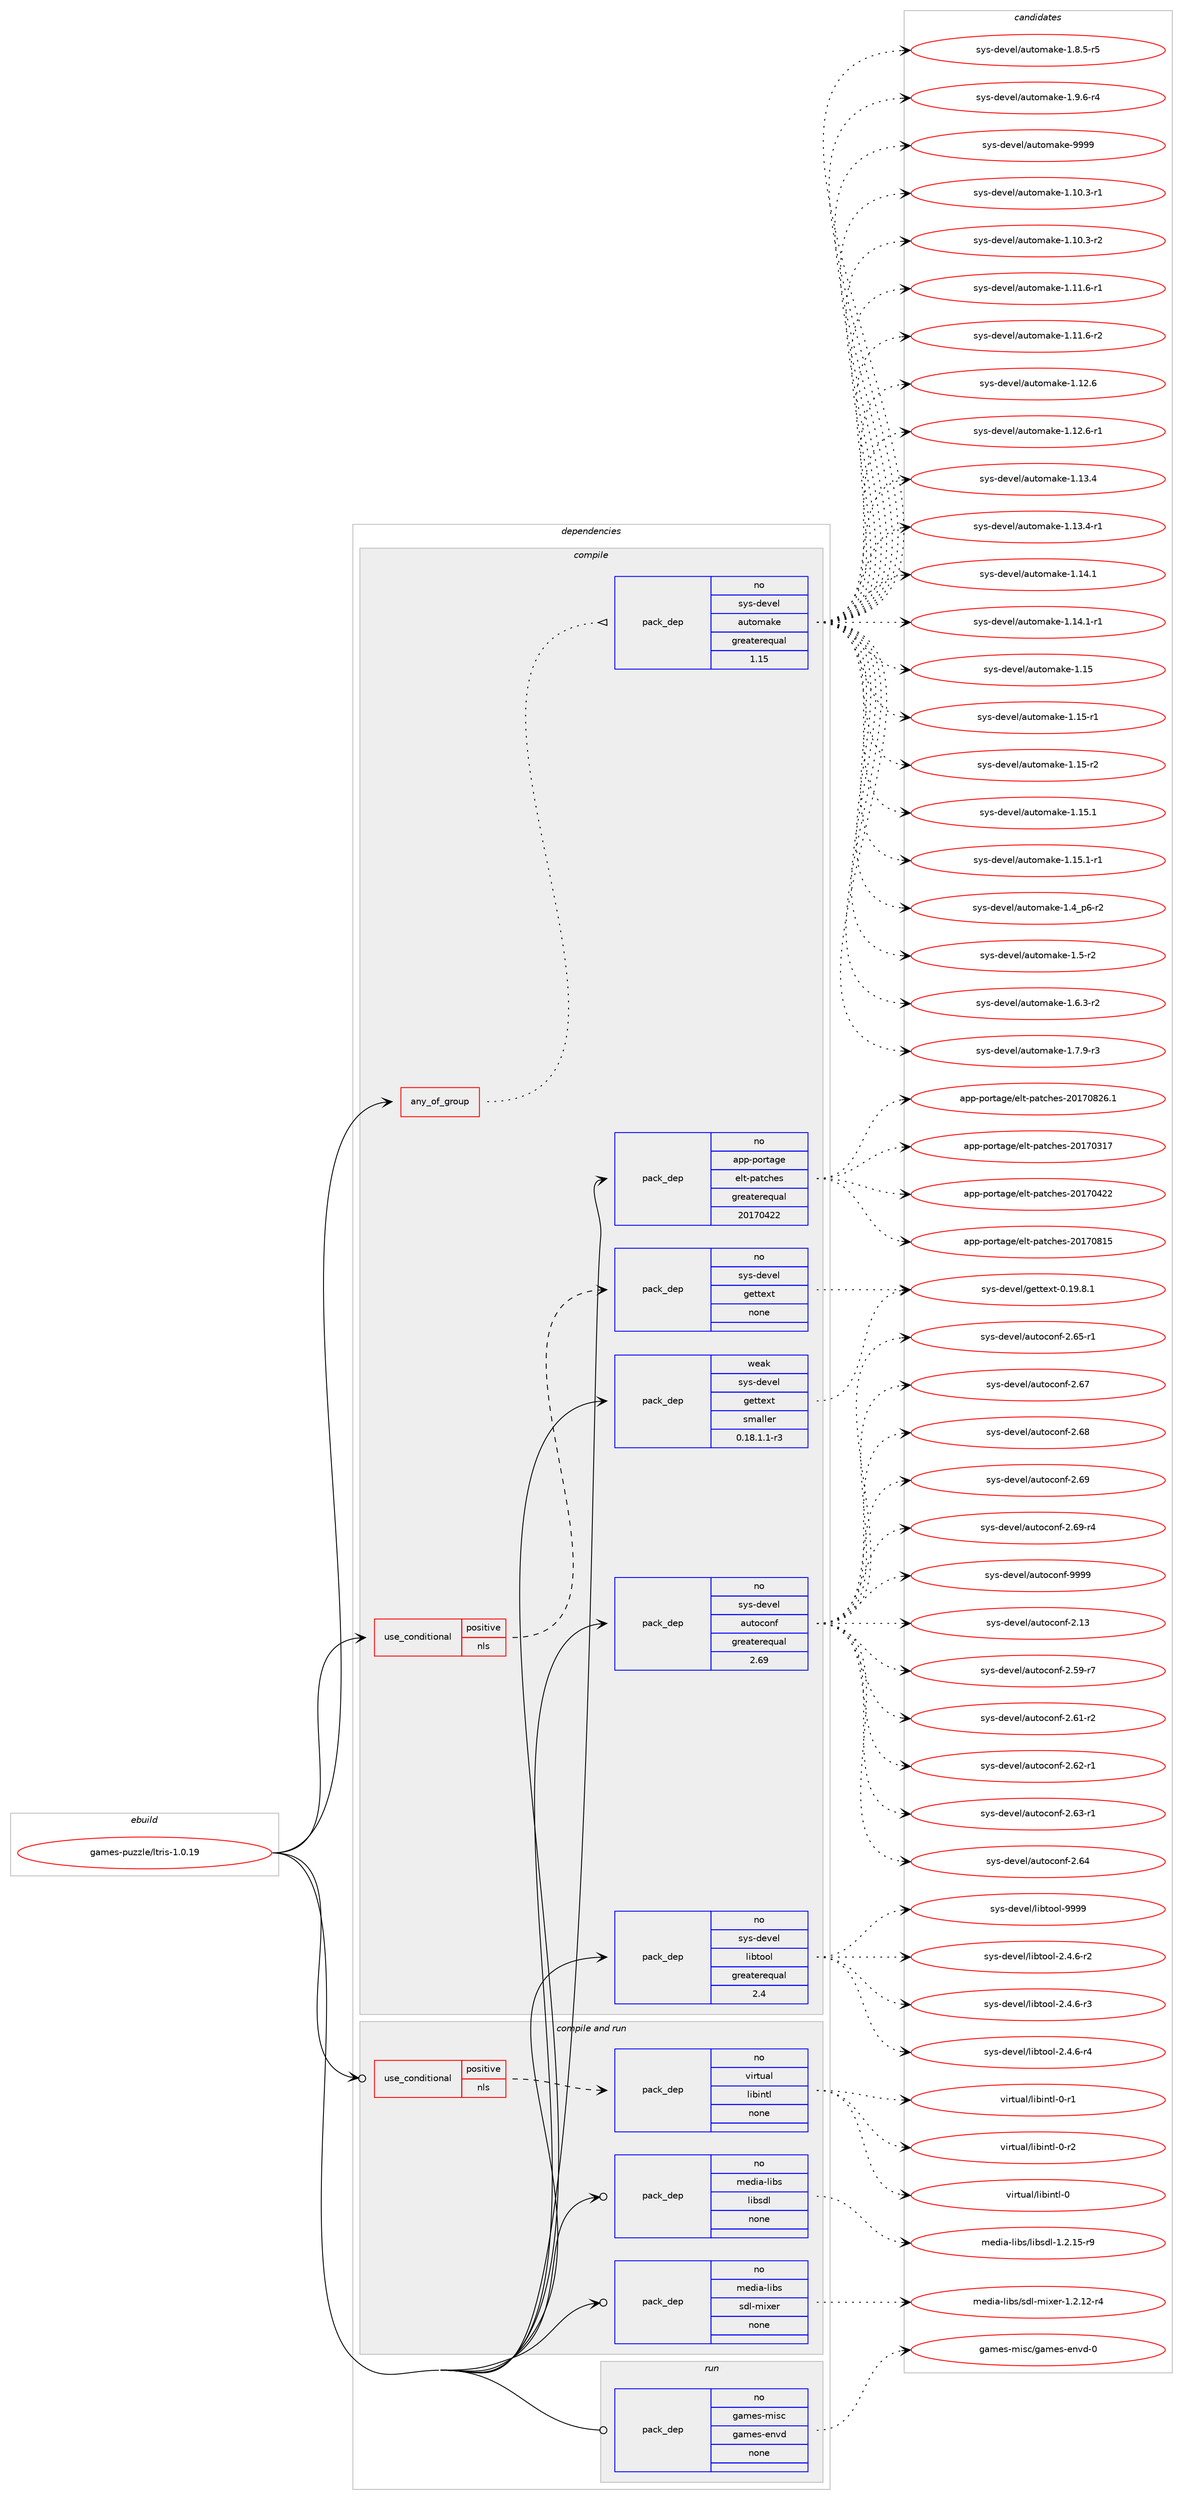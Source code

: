 digraph prolog {

# *************
# Graph options
# *************

newrank=true;
concentrate=true;
compound=true;
graph [rankdir=LR,fontname=Helvetica,fontsize=10,ranksep=1.5];#, ranksep=2.5, nodesep=0.2];
edge  [arrowhead=vee];
node  [fontname=Helvetica,fontsize=10];

# **********
# The ebuild
# **********

subgraph cluster_leftcol {
color=gray;
rank=same;
label=<<i>ebuild</i>>;
id [label="games-puzzle/ltris-1.0.19", color=red, width=4, href="../games-puzzle/ltris-1.0.19.svg"];
}

# ****************
# The dependencies
# ****************

subgraph cluster_midcol {
color=gray;
label=<<i>dependencies</i>>;
subgraph cluster_compile {
fillcolor="#eeeeee";
style=filled;
label=<<i>compile</i>>;
subgraph any4658 {
dependency301454 [label=<<TABLE BORDER="0" CELLBORDER="1" CELLSPACING="0" CELLPADDING="4"><TR><TD CELLPADDING="10">any_of_group</TD></TR></TABLE>>, shape=none, color=red];subgraph pack215924 {
dependency301455 [label=<<TABLE BORDER="0" CELLBORDER="1" CELLSPACING="0" CELLPADDING="4" WIDTH="220"><TR><TD ROWSPAN="6" CELLPADDING="30">pack_dep</TD></TR><TR><TD WIDTH="110">no</TD></TR><TR><TD>sys-devel</TD></TR><TR><TD>automake</TD></TR><TR><TD>greaterequal</TD></TR><TR><TD>1.15</TD></TR></TABLE>>, shape=none, color=blue];
}
dependency301454:e -> dependency301455:w [weight=20,style="dotted",arrowhead="oinv"];
}
id:e -> dependency301454:w [weight=20,style="solid",arrowhead="vee"];
subgraph cond80818 {
dependency301456 [label=<<TABLE BORDER="0" CELLBORDER="1" CELLSPACING="0" CELLPADDING="4"><TR><TD ROWSPAN="3" CELLPADDING="10">use_conditional</TD></TR><TR><TD>positive</TD></TR><TR><TD>nls</TD></TR></TABLE>>, shape=none, color=red];
subgraph pack215925 {
dependency301457 [label=<<TABLE BORDER="0" CELLBORDER="1" CELLSPACING="0" CELLPADDING="4" WIDTH="220"><TR><TD ROWSPAN="6" CELLPADDING="30">pack_dep</TD></TR><TR><TD WIDTH="110">no</TD></TR><TR><TD>sys-devel</TD></TR><TR><TD>gettext</TD></TR><TR><TD>none</TD></TR><TR><TD></TD></TR></TABLE>>, shape=none, color=blue];
}
dependency301456:e -> dependency301457:w [weight=20,style="dashed",arrowhead="vee"];
}
id:e -> dependency301456:w [weight=20,style="solid",arrowhead="vee"];
subgraph pack215926 {
dependency301458 [label=<<TABLE BORDER="0" CELLBORDER="1" CELLSPACING="0" CELLPADDING="4" WIDTH="220"><TR><TD ROWSPAN="6" CELLPADDING="30">pack_dep</TD></TR><TR><TD WIDTH="110">no</TD></TR><TR><TD>app-portage</TD></TR><TR><TD>elt-patches</TD></TR><TR><TD>greaterequal</TD></TR><TR><TD>20170422</TD></TR></TABLE>>, shape=none, color=blue];
}
id:e -> dependency301458:w [weight=20,style="solid",arrowhead="vee"];
subgraph pack215927 {
dependency301459 [label=<<TABLE BORDER="0" CELLBORDER="1" CELLSPACING="0" CELLPADDING="4" WIDTH="220"><TR><TD ROWSPAN="6" CELLPADDING="30">pack_dep</TD></TR><TR><TD WIDTH="110">no</TD></TR><TR><TD>sys-devel</TD></TR><TR><TD>autoconf</TD></TR><TR><TD>greaterequal</TD></TR><TR><TD>2.69</TD></TR></TABLE>>, shape=none, color=blue];
}
id:e -> dependency301459:w [weight=20,style="solid",arrowhead="vee"];
subgraph pack215928 {
dependency301460 [label=<<TABLE BORDER="0" CELLBORDER="1" CELLSPACING="0" CELLPADDING="4" WIDTH="220"><TR><TD ROWSPAN="6" CELLPADDING="30">pack_dep</TD></TR><TR><TD WIDTH="110">no</TD></TR><TR><TD>sys-devel</TD></TR><TR><TD>libtool</TD></TR><TR><TD>greaterequal</TD></TR><TR><TD>2.4</TD></TR></TABLE>>, shape=none, color=blue];
}
id:e -> dependency301460:w [weight=20,style="solid",arrowhead="vee"];
subgraph pack215929 {
dependency301461 [label=<<TABLE BORDER="0" CELLBORDER="1" CELLSPACING="0" CELLPADDING="4" WIDTH="220"><TR><TD ROWSPAN="6" CELLPADDING="30">pack_dep</TD></TR><TR><TD WIDTH="110">weak</TD></TR><TR><TD>sys-devel</TD></TR><TR><TD>gettext</TD></TR><TR><TD>smaller</TD></TR><TR><TD>0.18.1.1-r3</TD></TR></TABLE>>, shape=none, color=blue];
}
id:e -> dependency301461:w [weight=20,style="solid",arrowhead="vee"];
}
subgraph cluster_compileandrun {
fillcolor="#eeeeee";
style=filled;
label=<<i>compile and run</i>>;
subgraph cond80819 {
dependency301462 [label=<<TABLE BORDER="0" CELLBORDER="1" CELLSPACING="0" CELLPADDING="4"><TR><TD ROWSPAN="3" CELLPADDING="10">use_conditional</TD></TR><TR><TD>positive</TD></TR><TR><TD>nls</TD></TR></TABLE>>, shape=none, color=red];
subgraph pack215930 {
dependency301463 [label=<<TABLE BORDER="0" CELLBORDER="1" CELLSPACING="0" CELLPADDING="4" WIDTH="220"><TR><TD ROWSPAN="6" CELLPADDING="30">pack_dep</TD></TR><TR><TD WIDTH="110">no</TD></TR><TR><TD>virtual</TD></TR><TR><TD>libintl</TD></TR><TR><TD>none</TD></TR><TR><TD></TD></TR></TABLE>>, shape=none, color=blue];
}
dependency301462:e -> dependency301463:w [weight=20,style="dashed",arrowhead="vee"];
}
id:e -> dependency301462:w [weight=20,style="solid",arrowhead="odotvee"];
subgraph pack215931 {
dependency301464 [label=<<TABLE BORDER="0" CELLBORDER="1" CELLSPACING="0" CELLPADDING="4" WIDTH="220"><TR><TD ROWSPAN="6" CELLPADDING="30">pack_dep</TD></TR><TR><TD WIDTH="110">no</TD></TR><TR><TD>media-libs</TD></TR><TR><TD>libsdl</TD></TR><TR><TD>none</TD></TR><TR><TD></TD></TR></TABLE>>, shape=none, color=blue];
}
id:e -> dependency301464:w [weight=20,style="solid",arrowhead="odotvee"];
subgraph pack215932 {
dependency301465 [label=<<TABLE BORDER="0" CELLBORDER="1" CELLSPACING="0" CELLPADDING="4" WIDTH="220"><TR><TD ROWSPAN="6" CELLPADDING="30">pack_dep</TD></TR><TR><TD WIDTH="110">no</TD></TR><TR><TD>media-libs</TD></TR><TR><TD>sdl-mixer</TD></TR><TR><TD>none</TD></TR><TR><TD></TD></TR></TABLE>>, shape=none, color=blue];
}
id:e -> dependency301465:w [weight=20,style="solid",arrowhead="odotvee"];
}
subgraph cluster_run {
fillcolor="#eeeeee";
style=filled;
label=<<i>run</i>>;
subgraph pack215933 {
dependency301466 [label=<<TABLE BORDER="0" CELLBORDER="1" CELLSPACING="0" CELLPADDING="4" WIDTH="220"><TR><TD ROWSPAN="6" CELLPADDING="30">pack_dep</TD></TR><TR><TD WIDTH="110">no</TD></TR><TR><TD>games-misc</TD></TR><TR><TD>games-envd</TD></TR><TR><TD>none</TD></TR><TR><TD></TD></TR></TABLE>>, shape=none, color=blue];
}
id:e -> dependency301466:w [weight=20,style="solid",arrowhead="odot"];
}
}

# **************
# The candidates
# **************

subgraph cluster_choices {
rank=same;
color=gray;
label=<<i>candidates</i>>;

subgraph choice215924 {
color=black;
nodesep=1;
choice11512111545100101118101108479711711611110997107101454946494846514511449 [label="sys-devel/automake-1.10.3-r1", color=red, width=4,href="../sys-devel/automake-1.10.3-r1.svg"];
choice11512111545100101118101108479711711611110997107101454946494846514511450 [label="sys-devel/automake-1.10.3-r2", color=red, width=4,href="../sys-devel/automake-1.10.3-r2.svg"];
choice11512111545100101118101108479711711611110997107101454946494946544511449 [label="sys-devel/automake-1.11.6-r1", color=red, width=4,href="../sys-devel/automake-1.11.6-r1.svg"];
choice11512111545100101118101108479711711611110997107101454946494946544511450 [label="sys-devel/automake-1.11.6-r2", color=red, width=4,href="../sys-devel/automake-1.11.6-r2.svg"];
choice1151211154510010111810110847971171161111099710710145494649504654 [label="sys-devel/automake-1.12.6", color=red, width=4,href="../sys-devel/automake-1.12.6.svg"];
choice11512111545100101118101108479711711611110997107101454946495046544511449 [label="sys-devel/automake-1.12.6-r1", color=red, width=4,href="../sys-devel/automake-1.12.6-r1.svg"];
choice1151211154510010111810110847971171161111099710710145494649514652 [label="sys-devel/automake-1.13.4", color=red, width=4,href="../sys-devel/automake-1.13.4.svg"];
choice11512111545100101118101108479711711611110997107101454946495146524511449 [label="sys-devel/automake-1.13.4-r1", color=red, width=4,href="../sys-devel/automake-1.13.4-r1.svg"];
choice1151211154510010111810110847971171161111099710710145494649524649 [label="sys-devel/automake-1.14.1", color=red, width=4,href="../sys-devel/automake-1.14.1.svg"];
choice11512111545100101118101108479711711611110997107101454946495246494511449 [label="sys-devel/automake-1.14.1-r1", color=red, width=4,href="../sys-devel/automake-1.14.1-r1.svg"];
choice115121115451001011181011084797117116111109971071014549464953 [label="sys-devel/automake-1.15", color=red, width=4,href="../sys-devel/automake-1.15.svg"];
choice1151211154510010111810110847971171161111099710710145494649534511449 [label="sys-devel/automake-1.15-r1", color=red, width=4,href="../sys-devel/automake-1.15-r1.svg"];
choice1151211154510010111810110847971171161111099710710145494649534511450 [label="sys-devel/automake-1.15-r2", color=red, width=4,href="../sys-devel/automake-1.15-r2.svg"];
choice1151211154510010111810110847971171161111099710710145494649534649 [label="sys-devel/automake-1.15.1", color=red, width=4,href="../sys-devel/automake-1.15.1.svg"];
choice11512111545100101118101108479711711611110997107101454946495346494511449 [label="sys-devel/automake-1.15.1-r1", color=red, width=4,href="../sys-devel/automake-1.15.1-r1.svg"];
choice115121115451001011181011084797117116111109971071014549465295112544511450 [label="sys-devel/automake-1.4_p6-r2", color=red, width=4,href="../sys-devel/automake-1.4_p6-r2.svg"];
choice11512111545100101118101108479711711611110997107101454946534511450 [label="sys-devel/automake-1.5-r2", color=red, width=4,href="../sys-devel/automake-1.5-r2.svg"];
choice115121115451001011181011084797117116111109971071014549465446514511450 [label="sys-devel/automake-1.6.3-r2", color=red, width=4,href="../sys-devel/automake-1.6.3-r2.svg"];
choice115121115451001011181011084797117116111109971071014549465546574511451 [label="sys-devel/automake-1.7.9-r3", color=red, width=4,href="../sys-devel/automake-1.7.9-r3.svg"];
choice115121115451001011181011084797117116111109971071014549465646534511453 [label="sys-devel/automake-1.8.5-r5", color=red, width=4,href="../sys-devel/automake-1.8.5-r5.svg"];
choice115121115451001011181011084797117116111109971071014549465746544511452 [label="sys-devel/automake-1.9.6-r4", color=red, width=4,href="../sys-devel/automake-1.9.6-r4.svg"];
choice115121115451001011181011084797117116111109971071014557575757 [label="sys-devel/automake-9999", color=red, width=4,href="../sys-devel/automake-9999.svg"];
dependency301455:e -> choice11512111545100101118101108479711711611110997107101454946494846514511449:w [style=dotted,weight="100"];
dependency301455:e -> choice11512111545100101118101108479711711611110997107101454946494846514511450:w [style=dotted,weight="100"];
dependency301455:e -> choice11512111545100101118101108479711711611110997107101454946494946544511449:w [style=dotted,weight="100"];
dependency301455:e -> choice11512111545100101118101108479711711611110997107101454946494946544511450:w [style=dotted,weight="100"];
dependency301455:e -> choice1151211154510010111810110847971171161111099710710145494649504654:w [style=dotted,weight="100"];
dependency301455:e -> choice11512111545100101118101108479711711611110997107101454946495046544511449:w [style=dotted,weight="100"];
dependency301455:e -> choice1151211154510010111810110847971171161111099710710145494649514652:w [style=dotted,weight="100"];
dependency301455:e -> choice11512111545100101118101108479711711611110997107101454946495146524511449:w [style=dotted,weight="100"];
dependency301455:e -> choice1151211154510010111810110847971171161111099710710145494649524649:w [style=dotted,weight="100"];
dependency301455:e -> choice11512111545100101118101108479711711611110997107101454946495246494511449:w [style=dotted,weight="100"];
dependency301455:e -> choice115121115451001011181011084797117116111109971071014549464953:w [style=dotted,weight="100"];
dependency301455:e -> choice1151211154510010111810110847971171161111099710710145494649534511449:w [style=dotted,weight="100"];
dependency301455:e -> choice1151211154510010111810110847971171161111099710710145494649534511450:w [style=dotted,weight="100"];
dependency301455:e -> choice1151211154510010111810110847971171161111099710710145494649534649:w [style=dotted,weight="100"];
dependency301455:e -> choice11512111545100101118101108479711711611110997107101454946495346494511449:w [style=dotted,weight="100"];
dependency301455:e -> choice115121115451001011181011084797117116111109971071014549465295112544511450:w [style=dotted,weight="100"];
dependency301455:e -> choice11512111545100101118101108479711711611110997107101454946534511450:w [style=dotted,weight="100"];
dependency301455:e -> choice115121115451001011181011084797117116111109971071014549465446514511450:w [style=dotted,weight="100"];
dependency301455:e -> choice115121115451001011181011084797117116111109971071014549465546574511451:w [style=dotted,weight="100"];
dependency301455:e -> choice115121115451001011181011084797117116111109971071014549465646534511453:w [style=dotted,weight="100"];
dependency301455:e -> choice115121115451001011181011084797117116111109971071014549465746544511452:w [style=dotted,weight="100"];
dependency301455:e -> choice115121115451001011181011084797117116111109971071014557575757:w [style=dotted,weight="100"];
}
subgraph choice215925 {
color=black;
nodesep=1;
choice1151211154510010111810110847103101116116101120116454846495746564649 [label="sys-devel/gettext-0.19.8.1", color=red, width=4,href="../sys-devel/gettext-0.19.8.1.svg"];
dependency301457:e -> choice1151211154510010111810110847103101116116101120116454846495746564649:w [style=dotted,weight="100"];
}
subgraph choice215926 {
color=black;
nodesep=1;
choice97112112451121111141169710310147101108116451129711699104101115455048495548514955 [label="app-portage/elt-patches-20170317", color=red, width=4,href="../app-portage/elt-patches-20170317.svg"];
choice97112112451121111141169710310147101108116451129711699104101115455048495548525050 [label="app-portage/elt-patches-20170422", color=red, width=4,href="../app-portage/elt-patches-20170422.svg"];
choice97112112451121111141169710310147101108116451129711699104101115455048495548564953 [label="app-portage/elt-patches-20170815", color=red, width=4,href="../app-portage/elt-patches-20170815.svg"];
choice971121124511211111411697103101471011081164511297116991041011154550484955485650544649 [label="app-portage/elt-patches-20170826.1", color=red, width=4,href="../app-portage/elt-patches-20170826.1.svg"];
dependency301458:e -> choice97112112451121111141169710310147101108116451129711699104101115455048495548514955:w [style=dotted,weight="100"];
dependency301458:e -> choice97112112451121111141169710310147101108116451129711699104101115455048495548525050:w [style=dotted,weight="100"];
dependency301458:e -> choice97112112451121111141169710310147101108116451129711699104101115455048495548564953:w [style=dotted,weight="100"];
dependency301458:e -> choice971121124511211111411697103101471011081164511297116991041011154550484955485650544649:w [style=dotted,weight="100"];
}
subgraph choice215927 {
color=black;
nodesep=1;
choice115121115451001011181011084797117116111991111101024550464951 [label="sys-devel/autoconf-2.13", color=red, width=4,href="../sys-devel/autoconf-2.13.svg"];
choice1151211154510010111810110847971171161119911111010245504653574511455 [label="sys-devel/autoconf-2.59-r7", color=red, width=4,href="../sys-devel/autoconf-2.59-r7.svg"];
choice1151211154510010111810110847971171161119911111010245504654494511450 [label="sys-devel/autoconf-2.61-r2", color=red, width=4,href="../sys-devel/autoconf-2.61-r2.svg"];
choice1151211154510010111810110847971171161119911111010245504654504511449 [label="sys-devel/autoconf-2.62-r1", color=red, width=4,href="../sys-devel/autoconf-2.62-r1.svg"];
choice1151211154510010111810110847971171161119911111010245504654514511449 [label="sys-devel/autoconf-2.63-r1", color=red, width=4,href="../sys-devel/autoconf-2.63-r1.svg"];
choice115121115451001011181011084797117116111991111101024550465452 [label="sys-devel/autoconf-2.64", color=red, width=4,href="../sys-devel/autoconf-2.64.svg"];
choice1151211154510010111810110847971171161119911111010245504654534511449 [label="sys-devel/autoconf-2.65-r1", color=red, width=4,href="../sys-devel/autoconf-2.65-r1.svg"];
choice115121115451001011181011084797117116111991111101024550465455 [label="sys-devel/autoconf-2.67", color=red, width=4,href="../sys-devel/autoconf-2.67.svg"];
choice115121115451001011181011084797117116111991111101024550465456 [label="sys-devel/autoconf-2.68", color=red, width=4,href="../sys-devel/autoconf-2.68.svg"];
choice115121115451001011181011084797117116111991111101024550465457 [label="sys-devel/autoconf-2.69", color=red, width=4,href="../sys-devel/autoconf-2.69.svg"];
choice1151211154510010111810110847971171161119911111010245504654574511452 [label="sys-devel/autoconf-2.69-r4", color=red, width=4,href="../sys-devel/autoconf-2.69-r4.svg"];
choice115121115451001011181011084797117116111991111101024557575757 [label="sys-devel/autoconf-9999", color=red, width=4,href="../sys-devel/autoconf-9999.svg"];
dependency301459:e -> choice115121115451001011181011084797117116111991111101024550464951:w [style=dotted,weight="100"];
dependency301459:e -> choice1151211154510010111810110847971171161119911111010245504653574511455:w [style=dotted,weight="100"];
dependency301459:e -> choice1151211154510010111810110847971171161119911111010245504654494511450:w [style=dotted,weight="100"];
dependency301459:e -> choice1151211154510010111810110847971171161119911111010245504654504511449:w [style=dotted,weight="100"];
dependency301459:e -> choice1151211154510010111810110847971171161119911111010245504654514511449:w [style=dotted,weight="100"];
dependency301459:e -> choice115121115451001011181011084797117116111991111101024550465452:w [style=dotted,weight="100"];
dependency301459:e -> choice1151211154510010111810110847971171161119911111010245504654534511449:w [style=dotted,weight="100"];
dependency301459:e -> choice115121115451001011181011084797117116111991111101024550465455:w [style=dotted,weight="100"];
dependency301459:e -> choice115121115451001011181011084797117116111991111101024550465456:w [style=dotted,weight="100"];
dependency301459:e -> choice115121115451001011181011084797117116111991111101024550465457:w [style=dotted,weight="100"];
dependency301459:e -> choice1151211154510010111810110847971171161119911111010245504654574511452:w [style=dotted,weight="100"];
dependency301459:e -> choice115121115451001011181011084797117116111991111101024557575757:w [style=dotted,weight="100"];
}
subgraph choice215928 {
color=black;
nodesep=1;
choice1151211154510010111810110847108105981161111111084550465246544511450 [label="sys-devel/libtool-2.4.6-r2", color=red, width=4,href="../sys-devel/libtool-2.4.6-r2.svg"];
choice1151211154510010111810110847108105981161111111084550465246544511451 [label="sys-devel/libtool-2.4.6-r3", color=red, width=4,href="../sys-devel/libtool-2.4.6-r3.svg"];
choice1151211154510010111810110847108105981161111111084550465246544511452 [label="sys-devel/libtool-2.4.6-r4", color=red, width=4,href="../sys-devel/libtool-2.4.6-r4.svg"];
choice1151211154510010111810110847108105981161111111084557575757 [label="sys-devel/libtool-9999", color=red, width=4,href="../sys-devel/libtool-9999.svg"];
dependency301460:e -> choice1151211154510010111810110847108105981161111111084550465246544511450:w [style=dotted,weight="100"];
dependency301460:e -> choice1151211154510010111810110847108105981161111111084550465246544511451:w [style=dotted,weight="100"];
dependency301460:e -> choice1151211154510010111810110847108105981161111111084550465246544511452:w [style=dotted,weight="100"];
dependency301460:e -> choice1151211154510010111810110847108105981161111111084557575757:w [style=dotted,weight="100"];
}
subgraph choice215929 {
color=black;
nodesep=1;
choice1151211154510010111810110847103101116116101120116454846495746564649 [label="sys-devel/gettext-0.19.8.1", color=red, width=4,href="../sys-devel/gettext-0.19.8.1.svg"];
dependency301461:e -> choice1151211154510010111810110847103101116116101120116454846495746564649:w [style=dotted,weight="100"];
}
subgraph choice215930 {
color=black;
nodesep=1;
choice1181051141161179710847108105981051101161084548 [label="virtual/libintl-0", color=red, width=4,href="../virtual/libintl-0.svg"];
choice11810511411611797108471081059810511011610845484511449 [label="virtual/libintl-0-r1", color=red, width=4,href="../virtual/libintl-0-r1.svg"];
choice11810511411611797108471081059810511011610845484511450 [label="virtual/libintl-0-r2", color=red, width=4,href="../virtual/libintl-0-r2.svg"];
dependency301463:e -> choice1181051141161179710847108105981051101161084548:w [style=dotted,weight="100"];
dependency301463:e -> choice11810511411611797108471081059810511011610845484511449:w [style=dotted,weight="100"];
dependency301463:e -> choice11810511411611797108471081059810511011610845484511450:w [style=dotted,weight="100"];
}
subgraph choice215931 {
color=black;
nodesep=1;
choice1091011001059745108105981154710810598115100108454946504649534511457 [label="media-libs/libsdl-1.2.15-r9", color=red, width=4,href="../media-libs/libsdl-1.2.15-r9.svg"];
dependency301464:e -> choice1091011001059745108105981154710810598115100108454946504649534511457:w [style=dotted,weight="100"];
}
subgraph choice215932 {
color=black;
nodesep=1;
choice1091011001059745108105981154711510010845109105120101114454946504649504511452 [label="media-libs/sdl-mixer-1.2.12-r4", color=red, width=4,href="../media-libs/sdl-mixer-1.2.12-r4.svg"];
dependency301465:e -> choice1091011001059745108105981154711510010845109105120101114454946504649504511452:w [style=dotted,weight="100"];
}
subgraph choice215933 {
color=black;
nodesep=1;
choice1039710910111545109105115994710397109101115451011101181004548 [label="games-misc/games-envd-0", color=red, width=4,href="../games-misc/games-envd-0.svg"];
dependency301466:e -> choice1039710910111545109105115994710397109101115451011101181004548:w [style=dotted,weight="100"];
}
}

}
